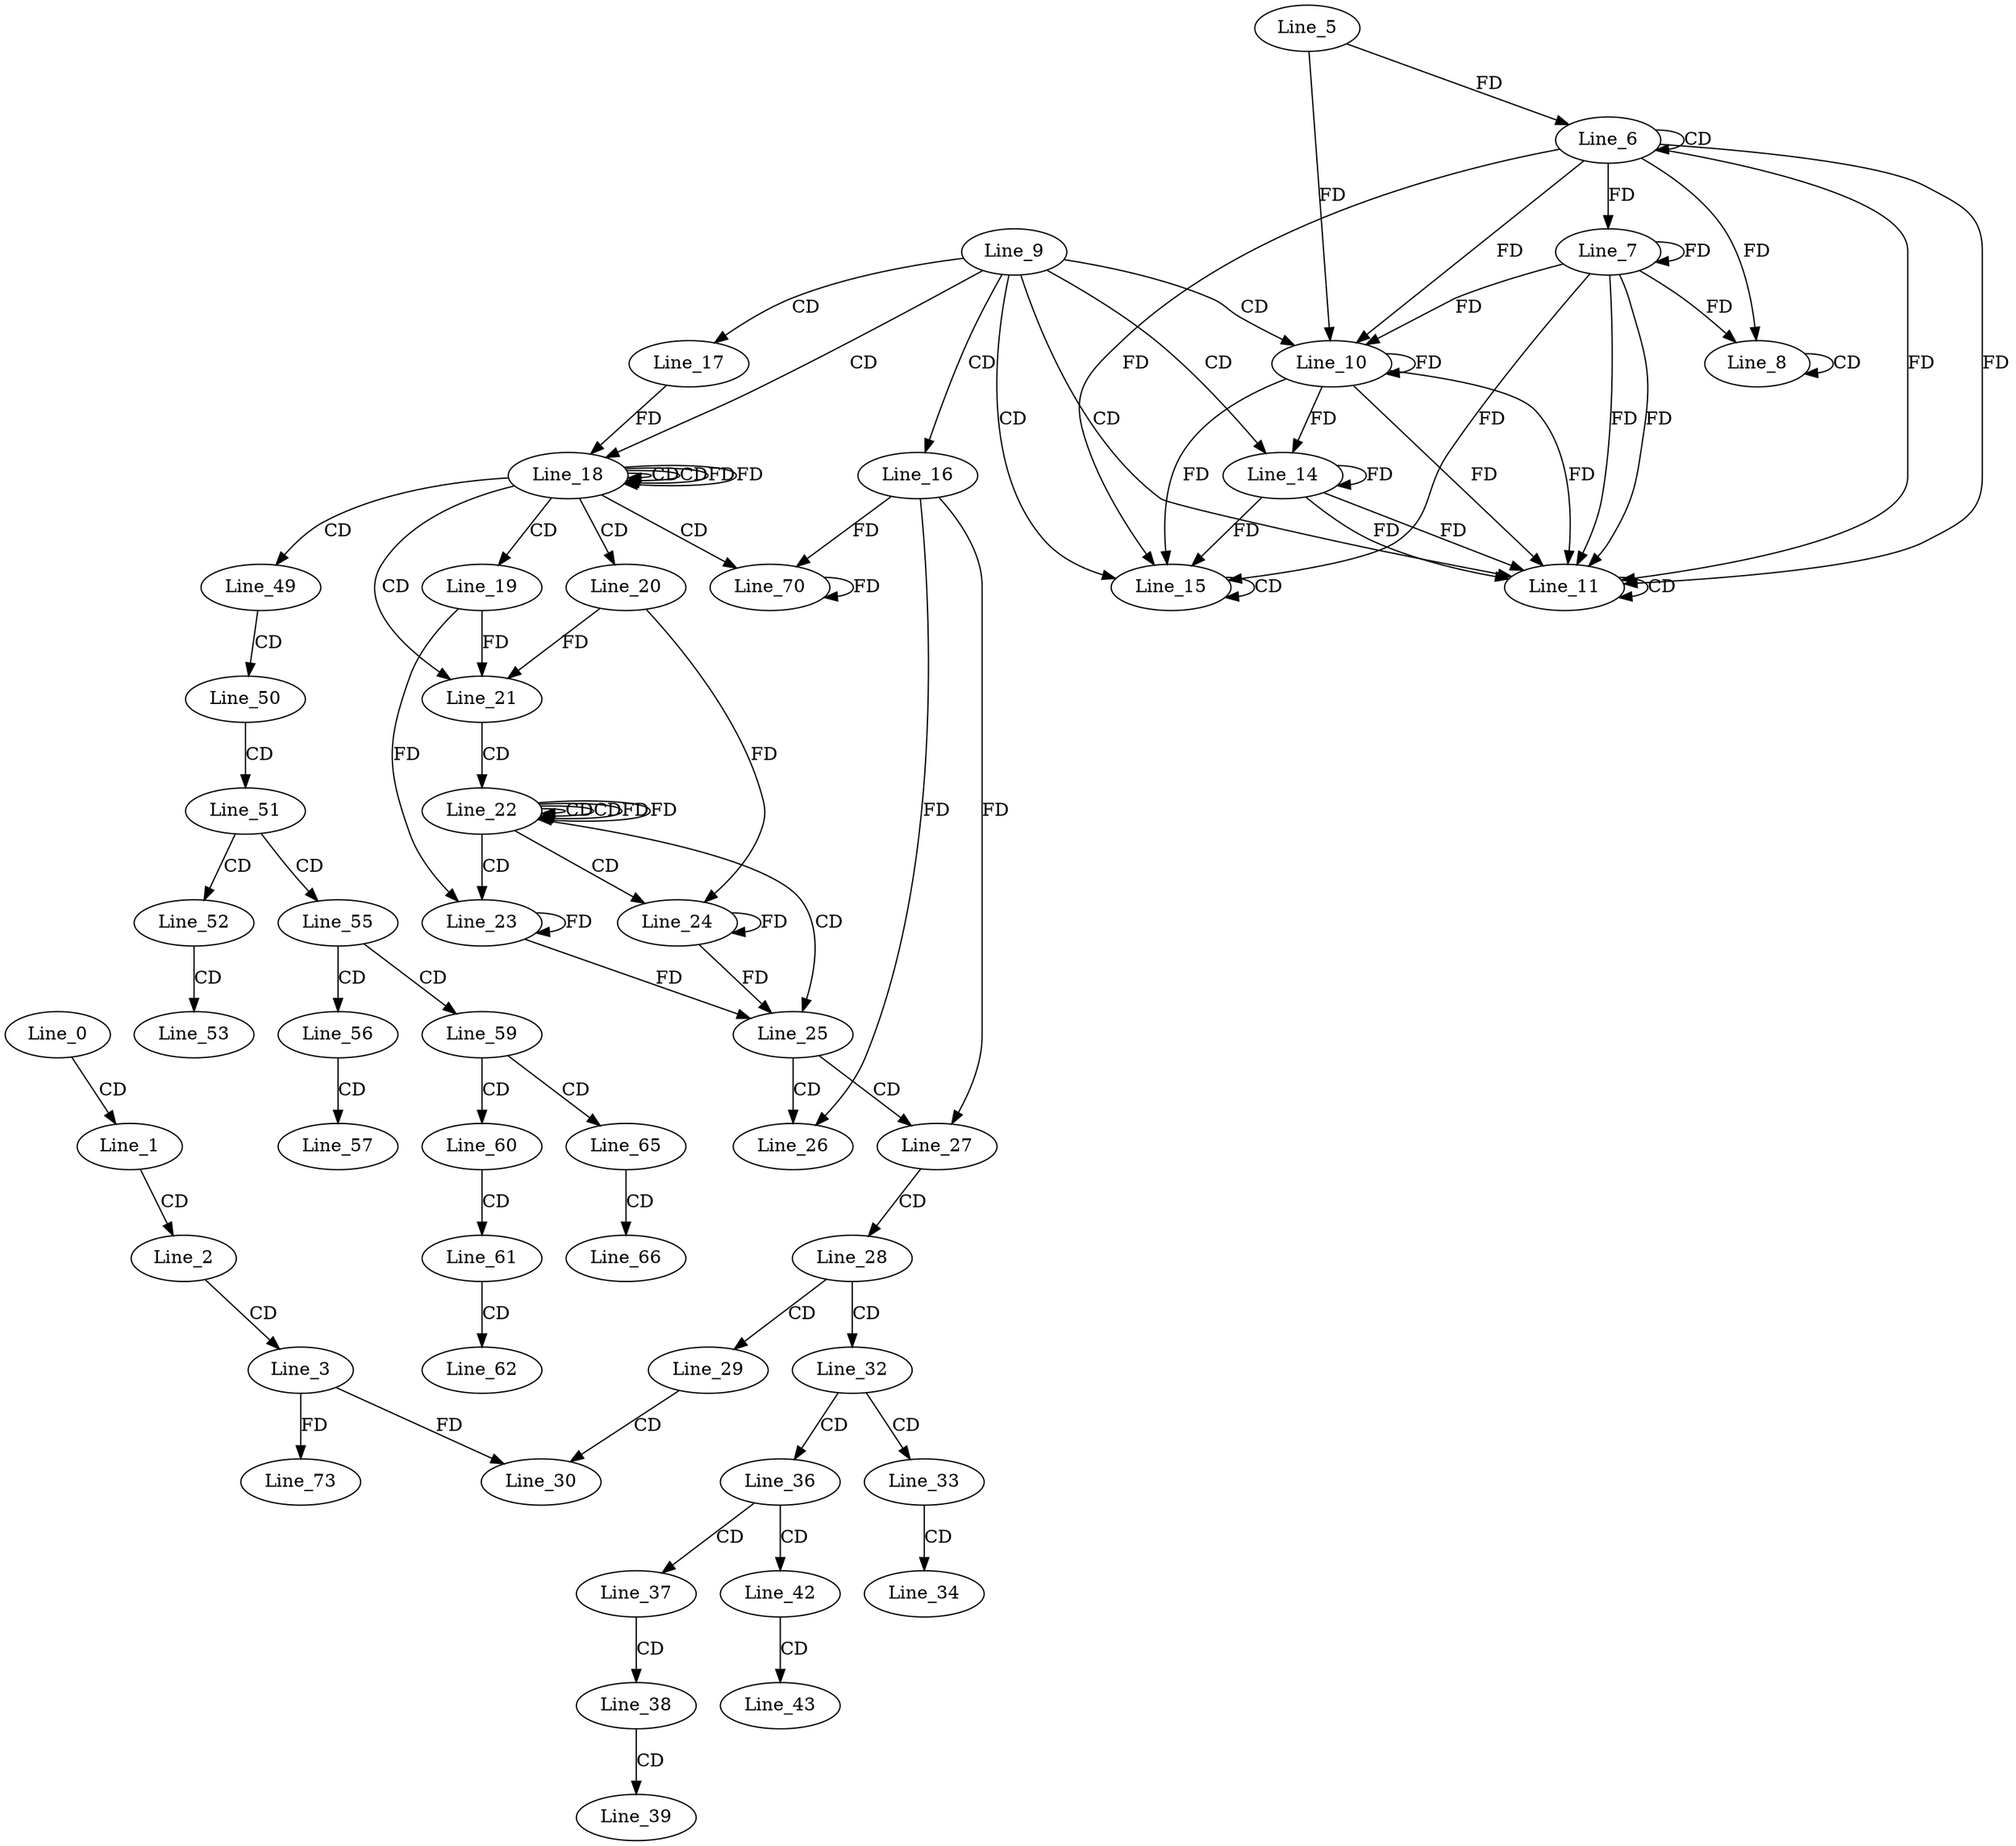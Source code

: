 digraph G {
  Line_0;
  Line_1;
  Line_2;
  Line_3;
  Line_6;
  Line_6;
  Line_5;
  Line_7;
  Line_7;
  Line_8;
  Line_8;
  Line_9;
  Line_10;
  Line_10;
  Line_11;
  Line_11;
  Line_14;
  Line_14;
  Line_15;
  Line_15;
  Line_16;
  Line_17;
  Line_18;
  Line_18;
  Line_18;
  Line_19;
  Line_20;
  Line_21;
  Line_22;
  Line_22;
  Line_22;
  Line_23;
  Line_24;
  Line_25;
  Line_26;
  Line_27;
  Line_28;
  Line_29;
  Line_30;
  Line_32;
  Line_33;
  Line_34;
  Line_36;
  Line_37;
  Line_38;
  Line_39;
  Line_42;
  Line_43;
  Line_49;
  Line_50;
  Line_51;
  Line_52;
  Line_53;
  Line_55;
  Line_56;
  Line_57;
  Line_59;
  Line_60;
  Line_61;
  Line_62;
  Line_65;
  Line_66;
  Line_70;
  Line_73;
  Line_0 -> Line_1 [ label="CD" ];
  Line_1 -> Line_2 [ label="CD" ];
  Line_2 -> Line_3 [ label="CD" ];
  Line_6 -> Line_6 [ label="CD" ];
  Line_5 -> Line_6 [ label="FD" ];
  Line_6 -> Line_7 [ label="FD" ];
  Line_7 -> Line_7 [ label="FD" ];
  Line_8 -> Line_8 [ label="CD" ];
  Line_6 -> Line_8 [ label="FD" ];
  Line_7 -> Line_8 [ label="FD" ];
  Line_9 -> Line_10 [ label="CD" ];
  Line_10 -> Line_10 [ label="FD" ];
  Line_6 -> Line_10 [ label="FD" ];
  Line_7 -> Line_10 [ label="FD" ];
  Line_5 -> Line_10 [ label="FD" ];
  Line_9 -> Line_11 [ label="CD" ];
  Line_10 -> Line_11 [ label="FD" ];
  Line_6 -> Line_11 [ label="FD" ];
  Line_7 -> Line_11 [ label="FD" ];
  Line_11 -> Line_11 [ label="CD" ];
  Line_10 -> Line_11 [ label="FD" ];
  Line_6 -> Line_11 [ label="FD" ];
  Line_7 -> Line_11 [ label="FD" ];
  Line_9 -> Line_14 [ label="CD" ];
  Line_10 -> Line_14 [ label="FD" ];
  Line_14 -> Line_14 [ label="FD" ];
  Line_9 -> Line_15 [ label="CD" ];
  Line_15 -> Line_15 [ label="CD" ];
  Line_10 -> Line_15 [ label="FD" ];
  Line_14 -> Line_15 [ label="FD" ];
  Line_6 -> Line_15 [ label="FD" ];
  Line_7 -> Line_15 [ label="FD" ];
  Line_9 -> Line_16 [ label="CD" ];
  Line_9 -> Line_17 [ label="CD" ];
  Line_9 -> Line_18 [ label="CD" ];
  Line_18 -> Line_18 [ label="CD" ];
  Line_17 -> Line_18 [ label="FD" ];
  Line_18 -> Line_18 [ label="CD" ];
  Line_18 -> Line_18 [ label="FD" ];
  Line_18 -> Line_19 [ label="CD" ];
  Line_18 -> Line_20 [ label="CD" ];
  Line_18 -> Line_21 [ label="CD" ];
  Line_19 -> Line_21 [ label="FD" ];
  Line_20 -> Line_21 [ label="FD" ];
  Line_21 -> Line_22 [ label="CD" ];
  Line_22 -> Line_22 [ label="CD" ];
  Line_22 -> Line_22 [ label="CD" ];
  Line_22 -> Line_22 [ label="FD" ];
  Line_22 -> Line_23 [ label="CD" ];
  Line_23 -> Line_23 [ label="FD" ];
  Line_19 -> Line_23 [ label="FD" ];
  Line_22 -> Line_24 [ label="CD" ];
  Line_24 -> Line_24 [ label="FD" ];
  Line_20 -> Line_24 [ label="FD" ];
  Line_22 -> Line_25 [ label="CD" ];
  Line_23 -> Line_25 [ label="FD" ];
  Line_24 -> Line_25 [ label="FD" ];
  Line_25 -> Line_26 [ label="CD" ];
  Line_16 -> Line_26 [ label="FD" ];
  Line_25 -> Line_27 [ label="CD" ];
  Line_16 -> Line_27 [ label="FD" ];
  Line_27 -> Line_28 [ label="CD" ];
  Line_28 -> Line_29 [ label="CD" ];
  Line_29 -> Line_30 [ label="CD" ];
  Line_3 -> Line_30 [ label="FD" ];
  Line_28 -> Line_32 [ label="CD" ];
  Line_32 -> Line_33 [ label="CD" ];
  Line_33 -> Line_34 [ label="CD" ];
  Line_32 -> Line_36 [ label="CD" ];
  Line_36 -> Line_37 [ label="CD" ];
  Line_37 -> Line_38 [ label="CD" ];
  Line_38 -> Line_39 [ label="CD" ];
  Line_36 -> Line_42 [ label="CD" ];
  Line_42 -> Line_43 [ label="CD" ];
  Line_18 -> Line_49 [ label="CD" ];
  Line_49 -> Line_50 [ label="CD" ];
  Line_50 -> Line_51 [ label="CD" ];
  Line_51 -> Line_52 [ label="CD" ];
  Line_52 -> Line_53 [ label="CD" ];
  Line_51 -> Line_55 [ label="CD" ];
  Line_55 -> Line_56 [ label="CD" ];
  Line_56 -> Line_57 [ label="CD" ];
  Line_55 -> Line_59 [ label="CD" ];
  Line_59 -> Line_60 [ label="CD" ];
  Line_60 -> Line_61 [ label="CD" ];
  Line_61 -> Line_62 [ label="CD" ];
  Line_59 -> Line_65 [ label="CD" ];
  Line_65 -> Line_66 [ label="CD" ];
  Line_18 -> Line_70 [ label="CD" ];
  Line_70 -> Line_70 [ label="FD" ];
  Line_16 -> Line_70 [ label="FD" ];
  Line_3 -> Line_73 [ label="FD" ];
  Line_14 -> Line_11 [ label="FD" ];
  Line_14 -> Line_11 [ label="FD" ];
  Line_18 -> Line_18 [ label="FD" ];
  Line_22 -> Line_22 [ label="FD" ];
}
